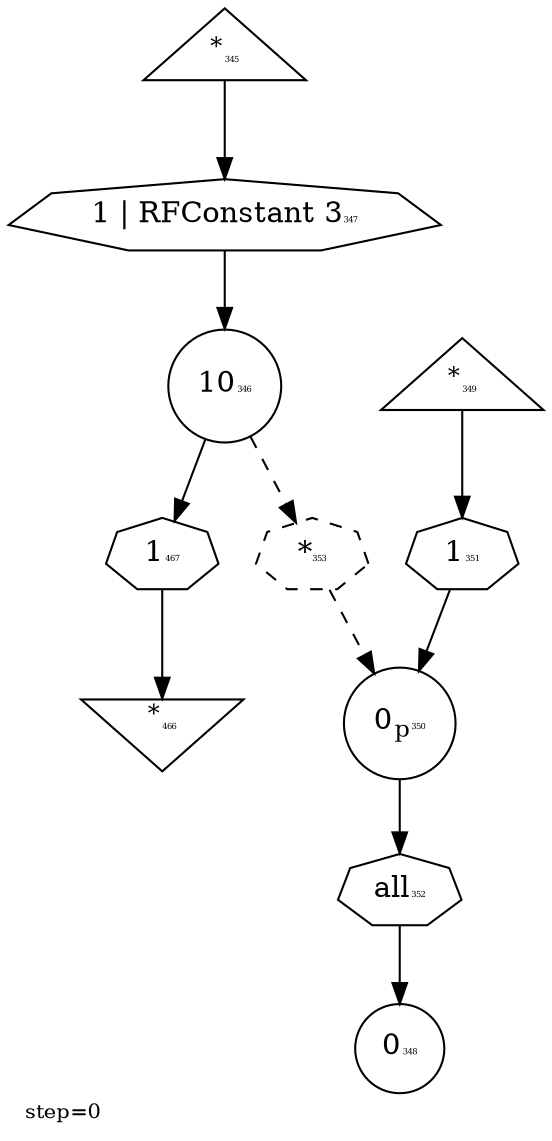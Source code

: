 digraph {
  graph  [labelloc=bottom,labeljust=left,fontsize="10",label="step=0"];
  "345" [shape=triangle,peripheries="1",label=<<SUP>*</SUP><FONT POINT-SIZE='4'>345</FONT>>,labelfontcolor=black,color=black];
  "346" [shape=circle,peripheries="1",label=<10<FONT POINT-SIZE='4'>346</FONT>>,labelfontcolor=Black,color=black];
  "348" [shape=circle,peripheries="1",label=<0<FONT POINT-SIZE='4'>348</FONT>>,labelfontcolor=black,color=black];
  "349" [shape=triangle,peripheries="1",label=<<SUP>*</SUP><FONT POINT-SIZE='4'>349</FONT>>,labelfontcolor=black,color=black];
  "350" [shape=circle,peripheries="1",label=<0<SUB>p</SUB><FONT POINT-SIZE='4'>350</FONT>>,labelfontcolor=black,color=black];
  "466" [shape=invtriangle,peripheries="1",label=<<SUP>*</SUP><FONT POINT-SIZE='4'>466</FONT>>,labelfontcolor=black,color=black];
  "347" [label=<1 | RFConstant 3<FONT POINT-SIZE='4'>347</FONT>>,peripheries="1",color=black,shape=septagon];
  "345" -> "347" [color=black];
  "347" -> "346" [color=black];
  "351" [label=<1<FONT POINT-SIZE='4'>351</FONT>>,peripheries="1",color=black,shape=septagon];
  "349" -> "351" [color=black];
  "351" -> "350" [color=black];
  "352" [label=<all<FONT POINT-SIZE='4'>352</FONT>>,peripheries="1",color=black,shape=septagon];
  "350" -> "352" [color=black];
  "352" -> "348" [color=black];
  "467" [label=<1<FONT POINT-SIZE='4'>467</FONT>>,peripheries="1",color=black,shape=septagon];
  "346" -> "467" [color=black];
  "467" -> "466" [color=black];
  "353" [label=<*<FONT POINT-SIZE='4'>353</FONT>>,peripheries="1",color=black,style=dashed,shape=septagon];
  "346" -> "353" [style=dashed,color=black];
  "353" -> "350" [style=dashed,color=black];
}